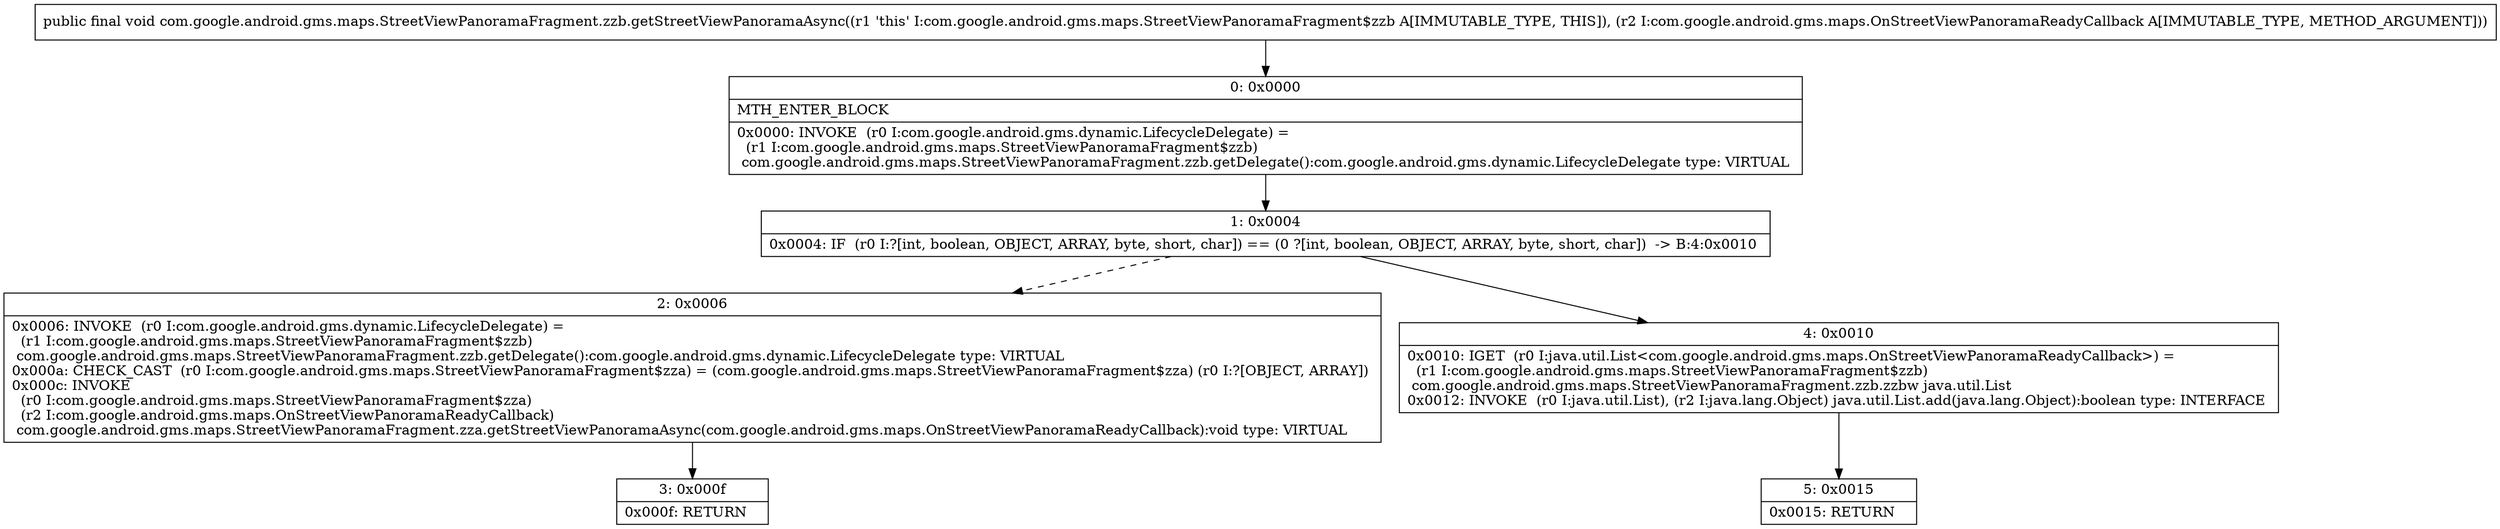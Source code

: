 digraph "CFG forcom.google.android.gms.maps.StreetViewPanoramaFragment.zzb.getStreetViewPanoramaAsync(Lcom\/google\/android\/gms\/maps\/OnStreetViewPanoramaReadyCallback;)V" {
Node_0 [shape=record,label="{0\:\ 0x0000|MTH_ENTER_BLOCK\l|0x0000: INVOKE  (r0 I:com.google.android.gms.dynamic.LifecycleDelegate) = \l  (r1 I:com.google.android.gms.maps.StreetViewPanoramaFragment$zzb)\l com.google.android.gms.maps.StreetViewPanoramaFragment.zzb.getDelegate():com.google.android.gms.dynamic.LifecycleDelegate type: VIRTUAL \l}"];
Node_1 [shape=record,label="{1\:\ 0x0004|0x0004: IF  (r0 I:?[int, boolean, OBJECT, ARRAY, byte, short, char]) == (0 ?[int, boolean, OBJECT, ARRAY, byte, short, char])  \-\> B:4:0x0010 \l}"];
Node_2 [shape=record,label="{2\:\ 0x0006|0x0006: INVOKE  (r0 I:com.google.android.gms.dynamic.LifecycleDelegate) = \l  (r1 I:com.google.android.gms.maps.StreetViewPanoramaFragment$zzb)\l com.google.android.gms.maps.StreetViewPanoramaFragment.zzb.getDelegate():com.google.android.gms.dynamic.LifecycleDelegate type: VIRTUAL \l0x000a: CHECK_CAST  (r0 I:com.google.android.gms.maps.StreetViewPanoramaFragment$zza) = (com.google.android.gms.maps.StreetViewPanoramaFragment$zza) (r0 I:?[OBJECT, ARRAY]) \l0x000c: INVOKE  \l  (r0 I:com.google.android.gms.maps.StreetViewPanoramaFragment$zza)\l  (r2 I:com.google.android.gms.maps.OnStreetViewPanoramaReadyCallback)\l com.google.android.gms.maps.StreetViewPanoramaFragment.zza.getStreetViewPanoramaAsync(com.google.android.gms.maps.OnStreetViewPanoramaReadyCallback):void type: VIRTUAL \l}"];
Node_3 [shape=record,label="{3\:\ 0x000f|0x000f: RETURN   \l}"];
Node_4 [shape=record,label="{4\:\ 0x0010|0x0010: IGET  (r0 I:java.util.List\<com.google.android.gms.maps.OnStreetViewPanoramaReadyCallback\>) = \l  (r1 I:com.google.android.gms.maps.StreetViewPanoramaFragment$zzb)\l com.google.android.gms.maps.StreetViewPanoramaFragment.zzb.zzbw java.util.List \l0x0012: INVOKE  (r0 I:java.util.List), (r2 I:java.lang.Object) java.util.List.add(java.lang.Object):boolean type: INTERFACE \l}"];
Node_5 [shape=record,label="{5\:\ 0x0015|0x0015: RETURN   \l}"];
MethodNode[shape=record,label="{public final void com.google.android.gms.maps.StreetViewPanoramaFragment.zzb.getStreetViewPanoramaAsync((r1 'this' I:com.google.android.gms.maps.StreetViewPanoramaFragment$zzb A[IMMUTABLE_TYPE, THIS]), (r2 I:com.google.android.gms.maps.OnStreetViewPanoramaReadyCallback A[IMMUTABLE_TYPE, METHOD_ARGUMENT])) }"];
MethodNode -> Node_0;
Node_0 -> Node_1;
Node_1 -> Node_2[style=dashed];
Node_1 -> Node_4;
Node_2 -> Node_3;
Node_4 -> Node_5;
}

